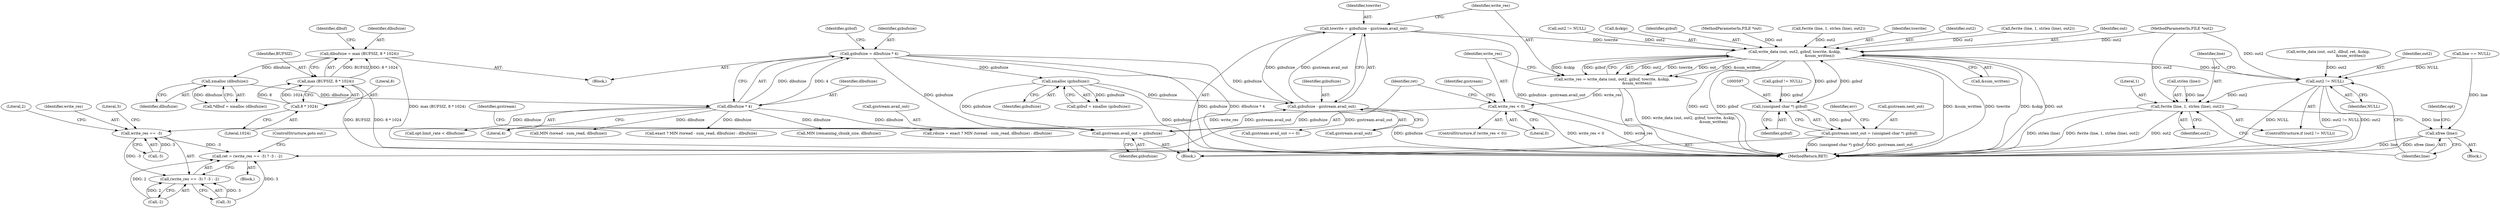 digraph "0_savannah_ba6b44f6745b14dce414761a8e4b35d31b176bba@integer" {
"1000641" [label="(Call,towrite = gzbufsize - gzstream.avail_out)"];
"1000643" [label="(Call,gzbufsize - gzstream.avail_out)"];
"1000190" [label="(Call,gzbufsize = dlbufsize * 4)"];
"1000192" [label="(Call,dlbufsize * 4)"];
"1000141" [label="(Call,xmalloc (dlbufsize))"];
"1000131" [label="(Call,dlbufsize = max (BUFSIZ, 8 * 1024))"];
"1000133" [label="(Call,max (BUFSIZ, 8 * 1024))"];
"1000135" [label="(Call,8 * 1024)"];
"1000207" [label="(Call,xmalloc (gzbufsize))"];
"1000587" [label="(Call,gzstream.avail_out = gzbufsize)"];
"1000650" [label="(Call,write_data (out, out2, gzbuf, towrite, &skip,\n                                          &sum_written))"];
"1000596" [label="(Call,(unsigned char *) gzbuf)"];
"1000592" [label="(Call,gzstream.next_out = (unsigned char *) gzbuf)"];
"1000648" [label="(Call,write_res = write_data (out, out2, gzbuf, towrite, &skip,\n                                          &sum_written))"];
"1000660" [label="(Call,write_res < 0)"];
"1000667" [label="(Call,write_res == -3)"];
"1000664" [label="(Call,ret = (write_res == -3) ? -3 : -2)"];
"1000666" [label="(Call,(write_res == -3) ? -3 : -2)"];
"1000740" [label="(Call,out2 != NULL)"];
"1000743" [label="(Call,fwrite (line, 1, strlen (line), out2))"];
"1000749" [label="(Call,xfree (line))"];
"1000124" [label="(MethodParameterIn,FILE *out2)"];
"1000131" [label="(Call,dlbufsize = max (BUFSIZ, 8 * 1024))"];
"1000662" [label="(Literal,0)"];
"1000642" [label="(Identifier,towrite)"];
"1000649" [label="(Identifier,write_res)"];
"1000133" [label="(Call,max (BUFSIZ, 8 * 1024))"];
"1000591" [label="(Identifier,gzbufsize)"];
"1000660" [label="(Call,write_res < 0)"];
"1000367" [label="(Call,MIN (toread - sum_read, dlbufsize))"];
"1000678" [label="(Identifier,gzstream)"];
"1000598" [label="(Identifier,gzbuf)"];
"1000663" [label="(Block,)"];
"1000197" [label="(Identifier,gzbuf)"];
"1000193" [label="(Identifier,dlbufsize)"];
"1000140" [label="(Identifier,dlbuf)"];
"1000414" [label="(Call,out2 != NULL)"];
"1000208" [label="(Identifier,gzbufsize)"];
"1000125" [label="(Block,)"];
"1000594" [label="(Identifier,gzstream)"];
"1000586" [label="(Block,)"];
"1000738" [label="(Block,)"];
"1000190" [label="(Call,gzbufsize = dlbufsize * 4)"];
"1000648" [label="(Call,write_res = write_data (out, out2, gzbuf, towrite, &skip,\n                                          &sum_written))"];
"1000659" [label="(ControlStructure,if (write_res < 0))"];
"1000600" [label="(Identifier,err)"];
"1000655" [label="(Call,&skip)"];
"1000191" [label="(Identifier,gzbufsize)"];
"1000136" [label="(Literal,8)"];
"1000744" [label="(Identifier,line)"];
"1000664" [label="(Call,ret = (write_res == -3) ? -3 : -2)"];
"1000567" [label="(Call,gzbuf != NULL)"];
"1000653" [label="(Identifier,gzbuf)"];
"1000142" [label="(Identifier,dlbufsize)"];
"1000753" [label="(Identifier,opt)"];
"1000641" [label="(Call,towrite = gzbufsize - gzstream.avail_out)"];
"1000668" [label="(Identifier,write_res)"];
"1000749" [label="(Call,xfree (line))"];
"1000141" [label="(Call,xmalloc (dlbufsize))"];
"1000592" [label="(Call,gzstream.next_out = (unsigned char *) gzbuf)"];
"1000657" [label="(Call,&sum_written)"];
"1000596" [label="(Call,(unsigned char *) gzbuf)"];
"1000783" [label="(MethodReturn,RET)"];
"1000132" [label="(Identifier,dlbufsize)"];
"1000666" [label="(Call,(write_res == -3) ? -3 : -2)"];
"1000667" [label="(Call,write_res == -3)"];
"1000205" [label="(Call,gzbuf = xmalloc (gzbufsize))"];
"1000365" [label="(Call,exact ? MIN (toread - sum_read, dlbufsize) : dlbufsize)"];
"1000117" [label="(MethodParameterIn,FILE *out)"];
"1000669" [label="(Call,-3)"];
"1000587" [label="(Call,gzstream.avail_out = gzbufsize)"];
"1000673" [label="(Call,-2)"];
"1000643" [label="(Call,gzbufsize - gzstream.avail_out)"];
"1000665" [label="(Identifier,ret)"];
"1000671" [label="(Call,-3)"];
"1000743" [label="(Call,fwrite (line, 1, strlen (line), out2))"];
"1000728" [label="(Call,line == NULL)"];
"1000746" [label="(Call,strlen (line))"];
"1000685" [label="(Call,write_data (out, out2, dlbuf, ret, &skip,\n                                      &sum_written))"];
"1000644" [label="(Identifier,gzbufsize)"];
"1000134" [label="(Identifier,BUFSIZ)"];
"1000672" [label="(Literal,3)"];
"1000739" [label="(ControlStructure,if (out2 != NULL))"];
"1000417" [label="(Call,fwrite (line, 1, strlen (line), out2))"];
"1000675" [label="(ControlStructure,goto out;)"];
"1000207" [label="(Call,xmalloc (gzbufsize))"];
"1000741" [label="(Identifier,out2)"];
"1000363" [label="(Call,rdsize = exact ? MIN (toread - sum_read, dlbufsize) : dlbufsize)"];
"1000194" [label="(Literal,4)"];
"1000661" [label="(Identifier,write_res)"];
"1000654" [label="(Identifier,towrite)"];
"1000461" [label="(Call,MIN (remaining_chunk_size, dlbufsize))"];
"1000652" [label="(Identifier,out2)"];
"1000139" [label="(Call,*dlbuf = xmalloc (dlbufsize))"];
"1000588" [label="(Call,gzstream.avail_out)"];
"1000192" [label="(Call,dlbufsize * 4)"];
"1000742" [label="(Identifier,NULL)"];
"1000137" [label="(Literal,1024)"];
"1000745" [label="(Literal,1)"];
"1000676" [label="(Call,gzstream.avail_out == 0)"];
"1000740" [label="(Call,out2 != NULL)"];
"1000352" [label="(Call,opt.limit_rate < dlbufsize)"];
"1000650" [label="(Call,write_data (out, out2, gzbuf, towrite, &skip,\n                                          &sum_written))"];
"1000645" [label="(Call,gzstream.avail_out)"];
"1000674" [label="(Literal,2)"];
"1000450" [label="(Call,fwrite (line, 1, strlen (line), out2))"];
"1000135" [label="(Call,8 * 1024)"];
"1000593" [label="(Call,gzstream.next_out)"];
"1000651" [label="(Identifier,out)"];
"1000750" [label="(Identifier,line)"];
"1000748" [label="(Identifier,out2)"];
"1000641" -> "1000586"  [label="AST: "];
"1000641" -> "1000643"  [label="CFG: "];
"1000642" -> "1000641"  [label="AST: "];
"1000643" -> "1000641"  [label="AST: "];
"1000649" -> "1000641"  [label="CFG: "];
"1000641" -> "1000783"  [label="DDG: gzbufsize - gzstream.avail_out"];
"1000643" -> "1000641"  [label="DDG: gzbufsize"];
"1000643" -> "1000641"  [label="DDG: gzstream.avail_out"];
"1000641" -> "1000650"  [label="DDG: towrite"];
"1000643" -> "1000645"  [label="CFG: "];
"1000644" -> "1000643"  [label="AST: "];
"1000645" -> "1000643"  [label="AST: "];
"1000643" -> "1000783"  [label="DDG: gzbufsize"];
"1000643" -> "1000587"  [label="DDG: gzbufsize"];
"1000190" -> "1000643"  [label="DDG: gzbufsize"];
"1000207" -> "1000643"  [label="DDG: gzbufsize"];
"1000587" -> "1000643"  [label="DDG: gzstream.avail_out"];
"1000643" -> "1000676"  [label="DDG: gzstream.avail_out"];
"1000190" -> "1000125"  [label="AST: "];
"1000190" -> "1000192"  [label="CFG: "];
"1000191" -> "1000190"  [label="AST: "];
"1000192" -> "1000190"  [label="AST: "];
"1000197" -> "1000190"  [label="CFG: "];
"1000190" -> "1000783"  [label="DDG: gzbufsize"];
"1000190" -> "1000783"  [label="DDG: dlbufsize * 4"];
"1000192" -> "1000190"  [label="DDG: dlbufsize"];
"1000192" -> "1000190"  [label="DDG: 4"];
"1000190" -> "1000207"  [label="DDG: gzbufsize"];
"1000190" -> "1000587"  [label="DDG: gzbufsize"];
"1000192" -> "1000194"  [label="CFG: "];
"1000193" -> "1000192"  [label="AST: "];
"1000194" -> "1000192"  [label="AST: "];
"1000141" -> "1000192"  [label="DDG: dlbufsize"];
"1000192" -> "1000352"  [label="DDG: dlbufsize"];
"1000192" -> "1000363"  [label="DDG: dlbufsize"];
"1000192" -> "1000367"  [label="DDG: dlbufsize"];
"1000192" -> "1000365"  [label="DDG: dlbufsize"];
"1000192" -> "1000461"  [label="DDG: dlbufsize"];
"1000141" -> "1000139"  [label="AST: "];
"1000141" -> "1000142"  [label="CFG: "];
"1000142" -> "1000141"  [label="AST: "];
"1000139" -> "1000141"  [label="CFG: "];
"1000141" -> "1000139"  [label="DDG: dlbufsize"];
"1000131" -> "1000141"  [label="DDG: dlbufsize"];
"1000131" -> "1000125"  [label="AST: "];
"1000131" -> "1000133"  [label="CFG: "];
"1000132" -> "1000131"  [label="AST: "];
"1000133" -> "1000131"  [label="AST: "];
"1000140" -> "1000131"  [label="CFG: "];
"1000131" -> "1000783"  [label="DDG: max (BUFSIZ, 8 * 1024)"];
"1000133" -> "1000131"  [label="DDG: BUFSIZ"];
"1000133" -> "1000131"  [label="DDG: 8 * 1024"];
"1000133" -> "1000135"  [label="CFG: "];
"1000134" -> "1000133"  [label="AST: "];
"1000135" -> "1000133"  [label="AST: "];
"1000133" -> "1000783"  [label="DDG: BUFSIZ"];
"1000133" -> "1000783"  [label="DDG: 8 * 1024"];
"1000135" -> "1000133"  [label="DDG: 8"];
"1000135" -> "1000133"  [label="DDG: 1024"];
"1000135" -> "1000137"  [label="CFG: "];
"1000136" -> "1000135"  [label="AST: "];
"1000137" -> "1000135"  [label="AST: "];
"1000207" -> "1000205"  [label="AST: "];
"1000207" -> "1000208"  [label="CFG: "];
"1000208" -> "1000207"  [label="AST: "];
"1000205" -> "1000207"  [label="CFG: "];
"1000207" -> "1000783"  [label="DDG: gzbufsize"];
"1000207" -> "1000205"  [label="DDG: gzbufsize"];
"1000207" -> "1000587"  [label="DDG: gzbufsize"];
"1000587" -> "1000586"  [label="AST: "];
"1000587" -> "1000591"  [label="CFG: "];
"1000588" -> "1000587"  [label="AST: "];
"1000591" -> "1000587"  [label="AST: "];
"1000594" -> "1000587"  [label="CFG: "];
"1000650" -> "1000648"  [label="AST: "];
"1000650" -> "1000657"  [label="CFG: "];
"1000651" -> "1000650"  [label="AST: "];
"1000652" -> "1000650"  [label="AST: "];
"1000653" -> "1000650"  [label="AST: "];
"1000654" -> "1000650"  [label="AST: "];
"1000655" -> "1000650"  [label="AST: "];
"1000657" -> "1000650"  [label="AST: "];
"1000648" -> "1000650"  [label="CFG: "];
"1000650" -> "1000783"  [label="DDG: &skip"];
"1000650" -> "1000783"  [label="DDG: out"];
"1000650" -> "1000783"  [label="DDG: out2"];
"1000650" -> "1000783"  [label="DDG: gzbuf"];
"1000650" -> "1000783"  [label="DDG: &sum_written"];
"1000650" -> "1000783"  [label="DDG: towrite"];
"1000650" -> "1000596"  [label="DDG: gzbuf"];
"1000650" -> "1000648"  [label="DDG: out2"];
"1000650" -> "1000648"  [label="DDG: towrite"];
"1000650" -> "1000648"  [label="DDG: out"];
"1000650" -> "1000648"  [label="DDG: &sum_written"];
"1000650" -> "1000648"  [label="DDG: &skip"];
"1000650" -> "1000648"  [label="DDG: gzbuf"];
"1000117" -> "1000650"  [label="DDG: out"];
"1000450" -> "1000650"  [label="DDG: out2"];
"1000417" -> "1000650"  [label="DDG: out2"];
"1000414" -> "1000650"  [label="DDG: out2"];
"1000124" -> "1000650"  [label="DDG: out2"];
"1000596" -> "1000650"  [label="DDG: gzbuf"];
"1000650" -> "1000740"  [label="DDG: out2"];
"1000596" -> "1000592"  [label="AST: "];
"1000596" -> "1000598"  [label="CFG: "];
"1000597" -> "1000596"  [label="AST: "];
"1000598" -> "1000596"  [label="AST: "];
"1000592" -> "1000596"  [label="CFG: "];
"1000596" -> "1000592"  [label="DDG: gzbuf"];
"1000567" -> "1000596"  [label="DDG: gzbuf"];
"1000592" -> "1000586"  [label="AST: "];
"1000593" -> "1000592"  [label="AST: "];
"1000600" -> "1000592"  [label="CFG: "];
"1000592" -> "1000783"  [label="DDG: (unsigned char *) gzbuf"];
"1000592" -> "1000783"  [label="DDG: gzstream.next_out"];
"1000648" -> "1000586"  [label="AST: "];
"1000649" -> "1000648"  [label="AST: "];
"1000661" -> "1000648"  [label="CFG: "];
"1000648" -> "1000783"  [label="DDG: write_data (out, out2, gzbuf, towrite, &skip,\n                                          &sum_written)"];
"1000648" -> "1000660"  [label="DDG: write_res"];
"1000660" -> "1000659"  [label="AST: "];
"1000660" -> "1000662"  [label="CFG: "];
"1000661" -> "1000660"  [label="AST: "];
"1000662" -> "1000660"  [label="AST: "];
"1000678" -> "1000660"  [label="CFG: "];
"1000665" -> "1000660"  [label="CFG: "];
"1000660" -> "1000783"  [label="DDG: write_res < 0"];
"1000660" -> "1000783"  [label="DDG: write_res"];
"1000660" -> "1000667"  [label="DDG: write_res"];
"1000667" -> "1000666"  [label="AST: "];
"1000667" -> "1000669"  [label="CFG: "];
"1000668" -> "1000667"  [label="AST: "];
"1000669" -> "1000667"  [label="AST: "];
"1000672" -> "1000667"  [label="CFG: "];
"1000674" -> "1000667"  [label="CFG: "];
"1000667" -> "1000664"  [label="DDG: -3"];
"1000669" -> "1000667"  [label="DDG: 3"];
"1000667" -> "1000666"  [label="DDG: -3"];
"1000664" -> "1000663"  [label="AST: "];
"1000664" -> "1000666"  [label="CFG: "];
"1000665" -> "1000664"  [label="AST: "];
"1000666" -> "1000664"  [label="AST: "];
"1000675" -> "1000664"  [label="CFG: "];
"1000671" -> "1000664"  [label="DDG: 3"];
"1000673" -> "1000664"  [label="DDG: 2"];
"1000666" -> "1000671"  [label="CFG: "];
"1000666" -> "1000673"  [label="CFG: "];
"1000671" -> "1000666"  [label="AST: "];
"1000673" -> "1000666"  [label="AST: "];
"1000671" -> "1000666"  [label="DDG: 3"];
"1000673" -> "1000666"  [label="DDG: 2"];
"1000740" -> "1000739"  [label="AST: "];
"1000740" -> "1000742"  [label="CFG: "];
"1000741" -> "1000740"  [label="AST: "];
"1000742" -> "1000740"  [label="AST: "];
"1000744" -> "1000740"  [label="CFG: "];
"1000750" -> "1000740"  [label="CFG: "];
"1000740" -> "1000783"  [label="DDG: NULL"];
"1000740" -> "1000783"  [label="DDG: out2 != NULL"];
"1000740" -> "1000783"  [label="DDG: out2"];
"1000685" -> "1000740"  [label="DDG: out2"];
"1000124" -> "1000740"  [label="DDG: out2"];
"1000728" -> "1000740"  [label="DDG: NULL"];
"1000740" -> "1000743"  [label="DDG: out2"];
"1000743" -> "1000739"  [label="AST: "];
"1000743" -> "1000748"  [label="CFG: "];
"1000744" -> "1000743"  [label="AST: "];
"1000745" -> "1000743"  [label="AST: "];
"1000746" -> "1000743"  [label="AST: "];
"1000748" -> "1000743"  [label="AST: "];
"1000750" -> "1000743"  [label="CFG: "];
"1000743" -> "1000783"  [label="DDG: out2"];
"1000743" -> "1000783"  [label="DDG: strlen (line)"];
"1000743" -> "1000783"  [label="DDG: fwrite (line, 1, strlen (line), out2)"];
"1000746" -> "1000743"  [label="DDG: line"];
"1000124" -> "1000743"  [label="DDG: out2"];
"1000743" -> "1000749"  [label="DDG: line"];
"1000749" -> "1000738"  [label="AST: "];
"1000749" -> "1000750"  [label="CFG: "];
"1000750" -> "1000749"  [label="AST: "];
"1000753" -> "1000749"  [label="CFG: "];
"1000749" -> "1000783"  [label="DDG: line"];
"1000749" -> "1000783"  [label="DDG: xfree (line)"];
"1000728" -> "1000749"  [label="DDG: line"];
}
